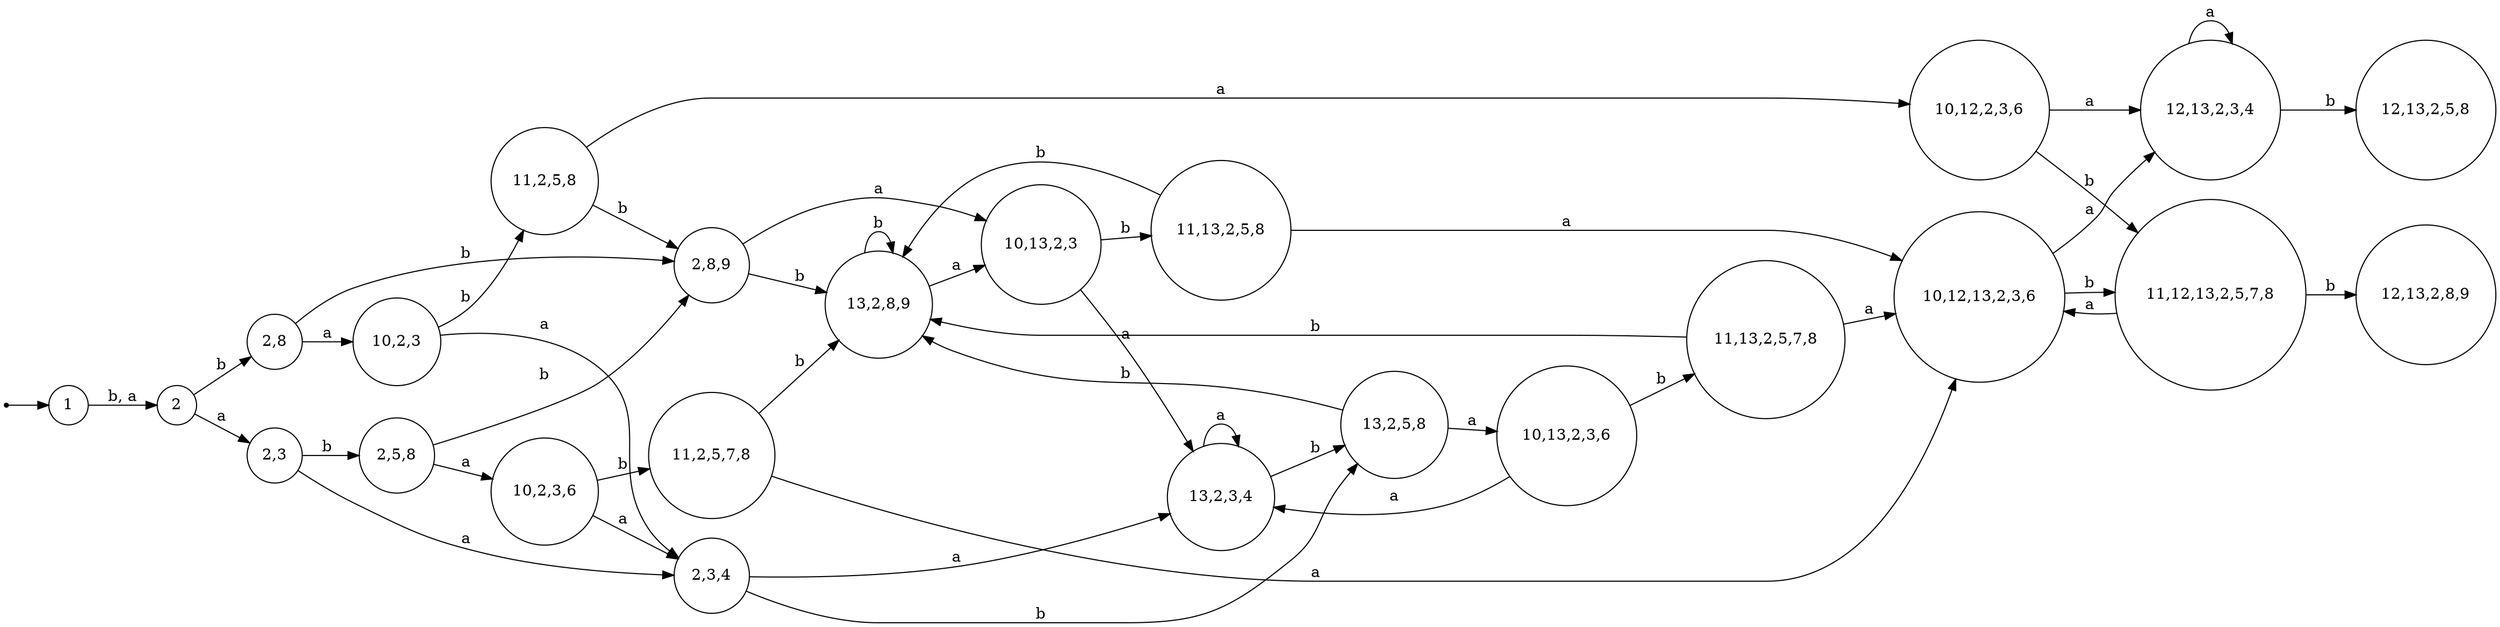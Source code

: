 digraph "NFA to DFA" {
	graph [rankdir=LR]
	node [shape=circle]
	0 [shape=point]
	0 -> 1
	1 -> 2 [label="b, a"]
	2 -> "2,8" [label=b]
	2 -> "2,3" [label=a]
	"2,8" -> "2,8,9" [label=b]
	"2,8" -> "10,2,3" [label=a]
	"2,3" -> "2,5,8" [label=b]
	"2,3" -> "2,3,4" [label=a]
	"2,8,9" -> "13,2,8,9" [label=b]
	"2,8,9" -> "10,13,2,3" [label=a]
	"10,2,3" -> "11,2,5,8" [label=b]
	"10,2,3" -> "2,3,4" [label=a]
	"2,5,8" -> "2,8,9" [label=b]
	"2,5,8" -> "10,2,3,6" [label=a]
	"2,3,4" -> "13,2,5,8" [label=b]
	"2,3,4" -> "13,2,3,4" [label=a]
	"13,2,8,9" -> "13,2,8,9" [label=b]
	"13,2,8,9" -> "10,13,2,3" [label=a]
	"10,13,2,3" -> "11,13,2,5,8" [label=b]
	"10,13,2,3" -> "13,2,3,4" [label=a]
	"11,2,5,8" -> "2,8,9" [label=b]
	"11,2,5,8" -> "10,12,2,3,6" [label=a]
	"10,2,3,6" -> "11,2,5,7,8" [label=b]
	"10,2,3,6" -> "2,3,4" [label=a]
	"13,2,5,8" -> "13,2,8,9" [label=b]
	"13,2,5,8" -> "10,13,2,3,6" [label=a]
	"13,2,3,4" -> "13,2,5,8" [label=b]
	"13,2,3,4" -> "13,2,3,4" [label=a]
	"11,13,2,5,8" -> "13,2,8,9" [label=b]
	"11,13,2,5,8" -> "10,12,13,2,3,6" [label=a]
	"10,12,2,3,6" -> "11,12,13,2,5,7,8" [label=b]
	"10,12,2,3,6" -> "12,13,2,3,4" [label=a]
	"11,2,5,7,8" -> "13,2,8,9" [label=b]
	"11,2,5,7,8" -> "10,12,13,2,3,6" [label=a]
	"10,13,2,3,6" -> "11,13,2,5,7,8" [label=b]
	"10,13,2,3,6" -> "13,2,3,4" [label=a]
	"10,12,13,2,3,6" -> "11,12,13,2,5,7,8" [label=b]
	"10,12,13,2,3,6" -> "12,13,2,3,4" [label=a]
	"11,12,13,2,5,7,8" -> "12,13,2,8,9" [label=b]
	"11,12,13,2,5,7,8" -> "10,12,13,2,3,6" [label=a]
	"12,13,2,3,4" -> "12,13,2,5,8" [label=b]
	"12,13,2,3,4" -> "12,13,2,3,4" [label=a]
	"11,13,2,5,7,8" -> "13,2,8,9" [label=b]
	"11,13,2,5,7,8" -> "10,12,13,2,3,6" [label=a]
}
